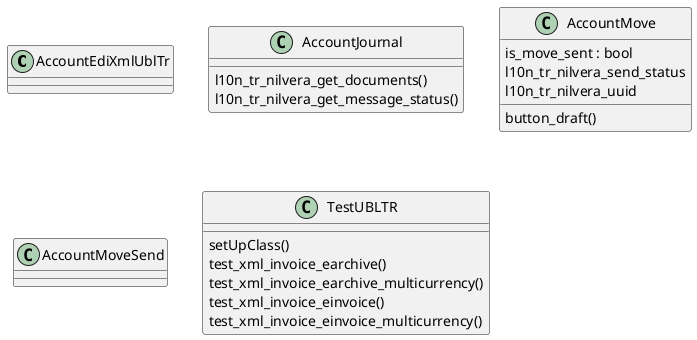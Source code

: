@startuml classes_l10n_tr_nilvera_einvoice
set namespaceSeparator none
class "AccountEdiXmlUblTr" as odoo_src.odoo.addons.l10n_tr_nilvera_einvoice.models.account_edi_xml_ubl_tr.AccountEdiXmlUblTr {
}
class "AccountJournal" as odoo_src.odoo.addons.l10n_tr_nilvera_einvoice.models.account_journal.AccountJournal {
  l10n_tr_nilvera_get_documents()
  l10n_tr_nilvera_get_message_status()
}
class "AccountMove" as odoo_src.odoo.addons.l10n_tr_nilvera_einvoice.models.account_move.AccountMove {
  is_move_sent : bool
  l10n_tr_nilvera_send_status
  l10n_tr_nilvera_uuid
  button_draft()
}
class "AccountMoveSend" as odoo_src.odoo.addons.l10n_tr_nilvera_einvoice.models.account_move_send.AccountMoveSend {
}
class "TestUBLTR" as odoo_src.odoo.addons.l10n_tr_nilvera_einvoice.tests.test_xml_ubl_tr.TestUBLTR {
  setUpClass()
  test_xml_invoice_earchive()
  test_xml_invoice_earchive_multicurrency()
  test_xml_invoice_einvoice()
  test_xml_invoice_einvoice_multicurrency()
}
@enduml
